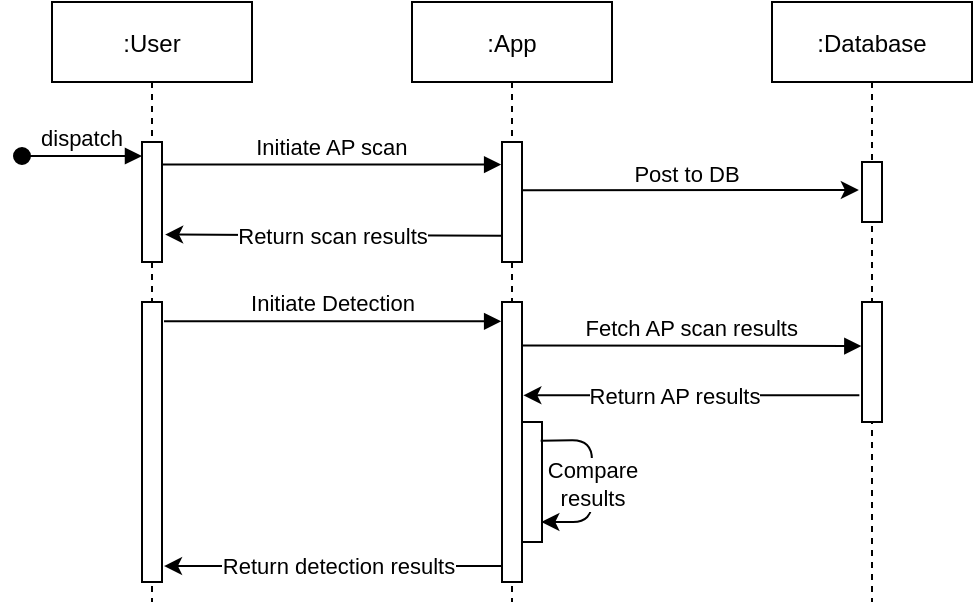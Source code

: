 <mxfile version="15.3.8" type="github">
  <diagram id="kgpKYQtTHZ0yAKxKKP6v" name="Page-1">
    <mxGraphModel dx="723" dy="300" grid="1" gridSize="10" guides="1" tooltips="1" connect="1" arrows="1" fold="1" page="1" pageScale="1" pageWidth="850" pageHeight="1100" math="0" shadow="0">
      <root>
        <mxCell id="0" />
        <mxCell id="1" parent="0" />
        <mxCell id="3nuBFxr9cyL0pnOWT2aG-1" value=":User" style="shape=umlLifeline;perimeter=lifelinePerimeter;container=1;collapsible=0;recursiveResize=0;rounded=0;shadow=0;strokeWidth=1;" parent="1" vertex="1">
          <mxGeometry x="120" y="80" width="100" height="300" as="geometry" />
        </mxCell>
        <mxCell id="3nuBFxr9cyL0pnOWT2aG-2" value="" style="points=[];perimeter=orthogonalPerimeter;rounded=0;shadow=0;strokeWidth=1;" parent="3nuBFxr9cyL0pnOWT2aG-1" vertex="1">
          <mxGeometry x="45" y="70" width="10" height="60" as="geometry" />
        </mxCell>
        <mxCell id="3nuBFxr9cyL0pnOWT2aG-3" value="dispatch" style="verticalAlign=bottom;startArrow=oval;endArrow=block;startSize=8;shadow=0;strokeWidth=1;" parent="3nuBFxr9cyL0pnOWT2aG-1" edge="1">
          <mxGeometry relative="1" as="geometry">
            <mxPoint x="-15" y="77" as="sourcePoint" />
            <mxPoint x="45" y="77" as="targetPoint" />
          </mxGeometry>
        </mxCell>
        <mxCell id="PVal0CWn2MH94PP9ja7O-8" value="" style="points=[];perimeter=orthogonalPerimeter;rounded=0;shadow=0;strokeWidth=1;" vertex="1" parent="3nuBFxr9cyL0pnOWT2aG-1">
          <mxGeometry x="45" y="150" width="10" height="140" as="geometry" />
        </mxCell>
        <mxCell id="3nuBFxr9cyL0pnOWT2aG-5" value=":App" style="shape=umlLifeline;perimeter=lifelinePerimeter;container=1;collapsible=0;recursiveResize=0;rounded=0;shadow=0;strokeWidth=1;" parent="1" vertex="1">
          <mxGeometry x="300" y="80" width="100" height="300" as="geometry" />
        </mxCell>
        <mxCell id="3nuBFxr9cyL0pnOWT2aG-6" value="" style="points=[];perimeter=orthogonalPerimeter;rounded=0;shadow=0;strokeWidth=1;" parent="3nuBFxr9cyL0pnOWT2aG-5" vertex="1">
          <mxGeometry x="45" y="70" width="10" height="60" as="geometry" />
        </mxCell>
        <mxCell id="3nuBFxr9cyL0pnOWT2aG-4" value="" style="points=[];perimeter=orthogonalPerimeter;rounded=0;shadow=0;strokeWidth=1;" parent="3nuBFxr9cyL0pnOWT2aG-5" vertex="1">
          <mxGeometry x="55" y="210" width="10" height="60" as="geometry" />
        </mxCell>
        <mxCell id="PVal0CWn2MH94PP9ja7O-9" value="" style="points=[];perimeter=orthogonalPerimeter;rounded=0;shadow=0;strokeWidth=1;" vertex="1" parent="3nuBFxr9cyL0pnOWT2aG-5">
          <mxGeometry x="45" y="150" width="10" height="140" as="geometry" />
        </mxCell>
        <mxCell id="PVal0CWn2MH94PP9ja7O-14" value="" style="endArrow=classic;html=1;exitX=0.933;exitY=0.156;exitDx=0;exitDy=0;exitPerimeter=0;entryX=0.967;entryY=0.833;entryDx=0;entryDy=0;entryPerimeter=0;" edge="1" parent="3nuBFxr9cyL0pnOWT2aG-5" source="3nuBFxr9cyL0pnOWT2aG-4" target="3nuBFxr9cyL0pnOWT2aG-4">
          <mxGeometry width="50" height="50" relative="1" as="geometry">
            <mxPoint x="90" y="260" as="sourcePoint" />
            <mxPoint x="140" y="210" as="targetPoint" />
            <Array as="points">
              <mxPoint x="90" y="219" />
              <mxPoint x="90" y="260" />
            </Array>
          </mxGeometry>
        </mxCell>
        <mxCell id="PVal0CWn2MH94PP9ja7O-15" value="Compare&lt;br&gt;results" style="edgeLabel;html=1;align=center;verticalAlign=middle;resizable=0;points=[];" vertex="1" connectable="0" parent="PVal0CWn2MH94PP9ja7O-14">
          <mxGeometry x="-0.13" relative="1" as="geometry">
            <mxPoint y="7" as="offset" />
          </mxGeometry>
        </mxCell>
        <mxCell id="3nuBFxr9cyL0pnOWT2aG-8" value="Initiate AP scan" style="verticalAlign=bottom;endArrow=block;entryX=-0.043;entryY=0.105;shadow=0;strokeWidth=1;exitX=1.043;exitY=0.105;exitDx=0;exitDy=0;exitPerimeter=0;entryDx=0;entryDy=0;entryPerimeter=0;" parent="1" edge="1">
          <mxGeometry relative="1" as="geometry">
            <mxPoint x="175.43" y="161.3" as="sourcePoint" />
            <mxPoint x="344.57" y="161.3" as="targetPoint" />
          </mxGeometry>
        </mxCell>
        <mxCell id="PVal0CWn2MH94PP9ja7O-1" value=":Database" style="shape=umlLifeline;perimeter=lifelinePerimeter;container=1;collapsible=0;recursiveResize=0;rounded=0;shadow=0;strokeWidth=1;" vertex="1" parent="1">
          <mxGeometry x="480" y="80" width="100" height="300" as="geometry" />
        </mxCell>
        <mxCell id="PVal0CWn2MH94PP9ja7O-2" value="" style="points=[];perimeter=orthogonalPerimeter;rounded=0;shadow=0;strokeWidth=1;" vertex="1" parent="PVal0CWn2MH94PP9ja7O-1">
          <mxGeometry x="45" y="80" width="10" height="30" as="geometry" />
        </mxCell>
        <mxCell id="PVal0CWn2MH94PP9ja7O-11" value="" style="points=[];perimeter=orthogonalPerimeter;rounded=0;shadow=0;strokeWidth=1;" vertex="1" parent="PVal0CWn2MH94PP9ja7O-1">
          <mxGeometry x="45" y="150" width="10" height="60" as="geometry" />
        </mxCell>
        <mxCell id="PVal0CWn2MH94PP9ja7O-3" value="" style="endArrow=classic;html=1;exitX=1.2;exitY=0.088;exitDx=0;exitDy=0;exitPerimeter=0;entryX=-0.157;entryY=0.467;entryDx=0;entryDy=0;entryPerimeter=0;" edge="1" parent="1" target="PVal0CWn2MH94PP9ja7O-2">
          <mxGeometry width="50" height="50" relative="1" as="geometry">
            <mxPoint x="355" y="174.08" as="sourcePoint" />
            <mxPoint x="528" y="173.9" as="targetPoint" />
          </mxGeometry>
        </mxCell>
        <mxCell id="PVal0CWn2MH94PP9ja7O-4" value="Post to DB" style="edgeLabel;html=1;align=center;verticalAlign=middle;resizable=0;points=[];" vertex="1" connectable="0" parent="PVal0CWn2MH94PP9ja7O-3">
          <mxGeometry x="-0.387" relative="1" as="geometry">
            <mxPoint x="30" y="-8" as="offset" />
          </mxGeometry>
        </mxCell>
        <mxCell id="PVal0CWn2MH94PP9ja7O-5" value="" style="endArrow=classic;html=1;entryX=1.157;entryY=0.771;entryDx=0;entryDy=0;entryPerimeter=0;" edge="1" parent="1" target="3nuBFxr9cyL0pnOWT2aG-2">
          <mxGeometry width="50" height="50" relative="1" as="geometry">
            <mxPoint x="345.5" y="196.93" as="sourcePoint" />
            <mxPoint x="173" y="196.93" as="targetPoint" />
          </mxGeometry>
        </mxCell>
        <mxCell id="PVal0CWn2MH94PP9ja7O-6" value="Return scan results" style="edgeLabel;html=1;align=center;verticalAlign=middle;resizable=0;points=[];" vertex="1" connectable="0" parent="PVal0CWn2MH94PP9ja7O-5">
          <mxGeometry x="0.246" relative="1" as="geometry">
            <mxPoint x="19" as="offset" />
          </mxGeometry>
        </mxCell>
        <mxCell id="PVal0CWn2MH94PP9ja7O-7" value="Initiate Detection" style="verticalAlign=bottom;endArrow=block;shadow=0;strokeWidth=1;exitX=1.1;exitY=0.069;exitDx=0;exitDy=0;exitPerimeter=0;entryX=-0.043;entryY=0.069;entryDx=0;entryDy=0;entryPerimeter=0;" edge="1" parent="1" source="PVal0CWn2MH94PP9ja7O-8" target="PVal0CWn2MH94PP9ja7O-9">
          <mxGeometry relative="1" as="geometry">
            <mxPoint x="240" y="320" as="sourcePoint" />
            <mxPoint x="350" y="240" as="targetPoint" />
          </mxGeometry>
        </mxCell>
        <mxCell id="PVal0CWn2MH94PP9ja7O-10" value="Fetch AP scan results" style="verticalAlign=bottom;endArrow=block;shadow=0;strokeWidth=1;exitX=0.986;exitY=0.155;exitDx=0;exitDy=0;exitPerimeter=0;entryX=-0.033;entryY=0.367;entryDx=0;entryDy=0;entryPerimeter=0;" edge="1" parent="1" source="PVal0CWn2MH94PP9ja7O-9" target="PVal0CWn2MH94PP9ja7O-11">
          <mxGeometry relative="1" as="geometry">
            <mxPoint x="380" y="259.5" as="sourcePoint" />
            <mxPoint x="560.5" y="259.5" as="targetPoint" />
          </mxGeometry>
        </mxCell>
        <mxCell id="PVal0CWn2MH94PP9ja7O-12" value="" style="endArrow=classic;html=1;exitX=-0.133;exitY=0.661;exitDx=0;exitDy=0;exitPerimeter=0;entryX=1.067;entryY=0.661;entryDx=0;entryDy=0;entryPerimeter=0;" edge="1" parent="1">
          <mxGeometry width="50" height="50" relative="1" as="geometry">
            <mxPoint x="523.67" y="276.66" as="sourcePoint" />
            <mxPoint x="355.67" y="276.66" as="targetPoint" />
          </mxGeometry>
        </mxCell>
        <mxCell id="PVal0CWn2MH94PP9ja7O-13" value="Return AP results" style="edgeLabel;html=1;align=center;verticalAlign=middle;resizable=0;points=[];" vertex="1" connectable="0" parent="PVal0CWn2MH94PP9ja7O-12">
          <mxGeometry x="0.107" relative="1" as="geometry">
            <mxPoint as="offset" />
          </mxGeometry>
        </mxCell>
        <mxCell id="PVal0CWn2MH94PP9ja7O-16" value="" style="endArrow=classic;html=1;entryX=1.1;entryY=0.943;entryDx=0;entryDy=0;entryPerimeter=0;" edge="1" parent="1" source="PVal0CWn2MH94PP9ja7O-9" target="PVal0CWn2MH94PP9ja7O-8">
          <mxGeometry width="50" height="50" relative="1" as="geometry">
            <mxPoint x="290" y="370" as="sourcePoint" />
            <mxPoint x="330" y="300" as="targetPoint" />
          </mxGeometry>
        </mxCell>
        <mxCell id="PVal0CWn2MH94PP9ja7O-17" value="Return detection results" style="edgeLabel;html=1;align=center;verticalAlign=middle;resizable=0;points=[];" vertex="1" connectable="0" parent="PVal0CWn2MH94PP9ja7O-16">
          <mxGeometry x="0.087" relative="1" as="geometry">
            <mxPoint x="10" as="offset" />
          </mxGeometry>
        </mxCell>
      </root>
    </mxGraphModel>
  </diagram>
</mxfile>

